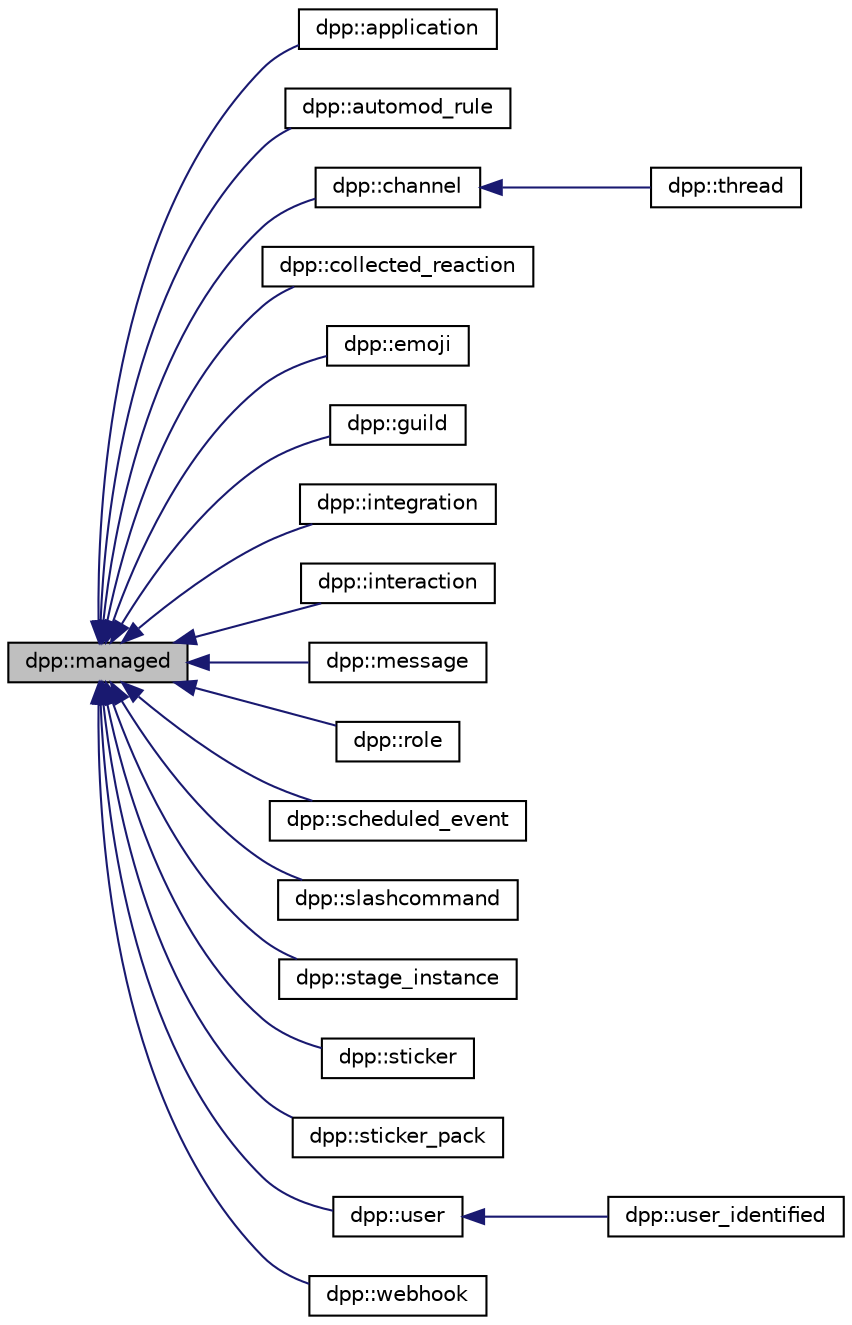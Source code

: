 digraph "dpp::managed"
{
 // INTERACTIVE_SVG=YES
 // LATEX_PDF_SIZE
  bgcolor="transparent";
  edge [fontname="Helvetica",fontsize="10",labelfontname="Helvetica",labelfontsize="10"];
  node [fontname="Helvetica",fontsize="10",shape=record];
  rankdir="LR";
  Node1 [label="dpp::managed",height=0.2,width=0.4,color="black", fillcolor="grey75", style="filled", fontcolor="black",tooltip="The managed class is the base class for various types that can be stored in a cache that are identifi..."];
  Node1 -> Node2 [dir="back",color="midnightblue",fontsize="10",style="solid",fontname="Helvetica"];
  Node2 [label="dpp::application",height=0.2,width=0.4,color="black",URL="$classdpp_1_1application.html",tooltip="The application class represents details of a bot application."];
  Node1 -> Node3 [dir="back",color="midnightblue",fontsize="10",style="solid",fontname="Helvetica"];
  Node3 [label="dpp::automod_rule",height=0.2,width=0.4,color="black",URL="$classdpp_1_1automod__rule.html",tooltip="Represents an automod rule."];
  Node1 -> Node4 [dir="back",color="midnightblue",fontsize="10",style="solid",fontname="Helvetica"];
  Node4 [label="dpp::channel",height=0.2,width=0.4,color="black",URL="$classdpp_1_1channel.html",tooltip="A definition of a discord channel There are one of these for every channel type except threads...."];
  Node4 -> Node5 [dir="back",color="midnightblue",fontsize="10",style="solid",fontname="Helvetica"];
  Node5 [label="dpp::thread",height=0.2,width=0.4,color="black",URL="$classdpp_1_1thread.html",tooltip="A definition of a discord thread. A thread is a superset of a channel. Not to be confused with std::t..."];
  Node1 -> Node6 [dir="back",color="midnightblue",fontsize="10",style="solid",fontname="Helvetica"];
  Node6 [label="dpp::collected_reaction",height=0.2,width=0.4,color="black",URL="$classdpp_1_1collected__reaction.html",tooltip="Represents a reaction. Can be filled for use in a collector."];
  Node1 -> Node7 [dir="back",color="midnightblue",fontsize="10",style="solid",fontname="Helvetica"];
  Node7 [label="dpp::emoji",height=0.2,width=0.4,color="black",URL="$classdpp_1_1emoji.html",tooltip="Represents an emoji for a dpp::guild."];
  Node1 -> Node8 [dir="back",color="midnightblue",fontsize="10",style="solid",fontname="Helvetica"];
  Node8 [label="dpp::guild",height=0.2,width=0.4,color="black",URL="$classdpp_1_1guild.html",tooltip="Represents a guild on Discord (AKA a server)"];
  Node1 -> Node9 [dir="back",color="midnightblue",fontsize="10",style="solid",fontname="Helvetica"];
  Node9 [label="dpp::integration",height=0.2,width=0.4,color="black",URL="$classdpp_1_1integration.html",tooltip="Represents an integration on a guild, e.g. a connection to twitch."];
  Node1 -> Node10 [dir="back",color="midnightblue",fontsize="10",style="solid",fontname="Helvetica"];
  Node10 [label="dpp::interaction",height=0.2,width=0.4,color="black",URL="$classdpp_1_1interaction.html",tooltip="An interaction represents a user running a command and arrives via the dpp::cluster::on_interaction_c..."];
  Node1 -> Node11 [dir="back",color="midnightblue",fontsize="10",style="solid",fontname="Helvetica"];
  Node11 [label="dpp::message",height=0.2,width=0.4,color="black",URL="$structdpp_1_1message.html",tooltip="Represents messages sent and received on Discord."];
  Node1 -> Node12 [dir="back",color="midnightblue",fontsize="10",style="solid",fontname="Helvetica"];
  Node12 [label="dpp::role",height=0.2,width=0.4,color="black",URL="$classdpp_1_1role.html",tooltip="Represents a role within a dpp::guild. Roles are combined via logical OR of the permission bitmasks,..."];
  Node1 -> Node13 [dir="back",color="midnightblue",fontsize="10",style="solid",fontname="Helvetica"];
  Node13 [label="dpp::scheduled_event",height=0.2,width=0.4,color="black",URL="$structdpp_1_1scheduled__event.html",tooltip="A scheduled event."];
  Node1 -> Node14 [dir="back",color="midnightblue",fontsize="10",style="solid",fontname="Helvetica"];
  Node14 [label="dpp::slashcommand",height=0.2,width=0.4,color="black",URL="$classdpp_1_1slashcommand.html",tooltip="Represents an application command, created by your bot either globally, or on a guild."];
  Node1 -> Node15 [dir="back",color="midnightblue",fontsize="10",style="solid",fontname="Helvetica"];
  Node15 [label="dpp::stage_instance",height=0.2,width=0.4,color="black",URL="$structdpp_1_1stage__instance.html",tooltip="A stage instance. Stage instances are like a conference facility, with moderators/speakers and listen..."];
  Node1 -> Node16 [dir="back",color="midnightblue",fontsize="10",style="solid",fontname="Helvetica"];
  Node16 [label="dpp::sticker",height=0.2,width=0.4,color="black",URL="$structdpp_1_1sticker.html",tooltip="Represents stickers received in messages."];
  Node1 -> Node17 [dir="back",color="midnightblue",fontsize="10",style="solid",fontname="Helvetica"];
  Node17 [label="dpp::sticker_pack",height=0.2,width=0.4,color="black",URL="$structdpp_1_1sticker__pack.html",tooltip="Represents a sticker pack (the built in groups of stickers that all nitro users get to use)"];
  Node1 -> Node18 [dir="back",color="midnightblue",fontsize="10",style="solid",fontname="Helvetica"];
  Node18 [label="dpp::user",height=0.2,width=0.4,color="black",URL="$classdpp_1_1user.html",tooltip="Represents a user on discord. May or may not be a member of a dpp::guild."];
  Node18 -> Node19 [dir="back",color="midnightblue",fontsize="10",style="solid",fontname="Helvetica"];
  Node19 [label="dpp::user_identified",height=0.2,width=0.4,color="black",URL="$classdpp_1_1user__identified.html",tooltip="A user with additional fields only available via the oauth2 identify scope. These are not included in..."];
  Node1 -> Node20 [dir="back",color="midnightblue",fontsize="10",style="solid",fontname="Helvetica"];
  Node20 [label="dpp::webhook",height=0.2,width=0.4,color="black",URL="$classdpp_1_1webhook.html",tooltip="Represents a discord webhook."];
}
